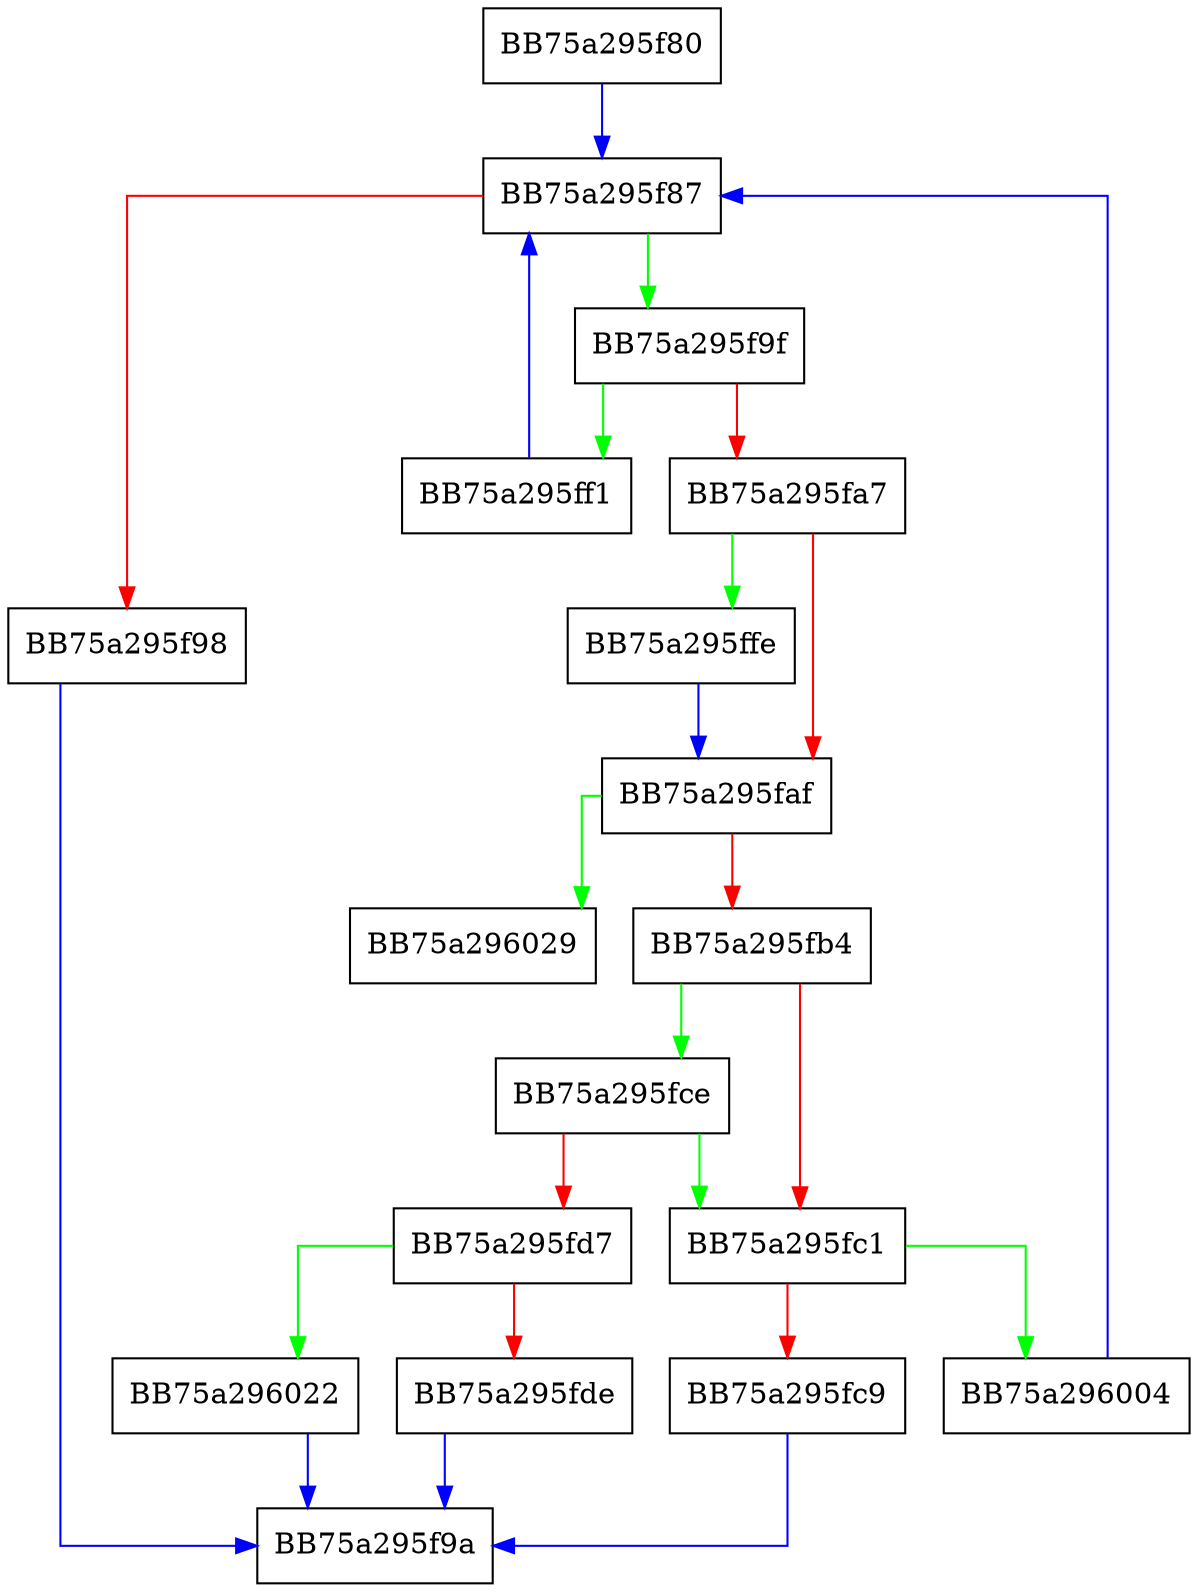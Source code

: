 digraph sqlite3ExprAffinity {
  node [shape="box"];
  graph [splines=ortho];
  BB75a295f80 -> BB75a295f87 [color="blue"];
  BB75a295f87 -> BB75a295f9f [color="green"];
  BB75a295f87 -> BB75a295f98 [color="red"];
  BB75a295f98 -> BB75a295f9a [color="blue"];
  BB75a295f9f -> BB75a295ff1 [color="green"];
  BB75a295f9f -> BB75a295fa7 [color="red"];
  BB75a295fa7 -> BB75a295ffe [color="green"];
  BB75a295fa7 -> BB75a295faf [color="red"];
  BB75a295faf -> BB75a296029 [color="green"];
  BB75a295faf -> BB75a295fb4 [color="red"];
  BB75a295fb4 -> BB75a295fce [color="green"];
  BB75a295fb4 -> BB75a295fc1 [color="red"];
  BB75a295fc1 -> BB75a296004 [color="green"];
  BB75a295fc1 -> BB75a295fc9 [color="red"];
  BB75a295fc9 -> BB75a295f9a [color="blue"];
  BB75a295fce -> BB75a295fc1 [color="green"];
  BB75a295fce -> BB75a295fd7 [color="red"];
  BB75a295fd7 -> BB75a296022 [color="green"];
  BB75a295fd7 -> BB75a295fde [color="red"];
  BB75a295fde -> BB75a295f9a [color="blue"];
  BB75a295ff1 -> BB75a295f87 [color="blue"];
  BB75a295ffe -> BB75a295faf [color="blue"];
  BB75a296004 -> BB75a295f87 [color="blue"];
  BB75a296022 -> BB75a295f9a [color="blue"];
}